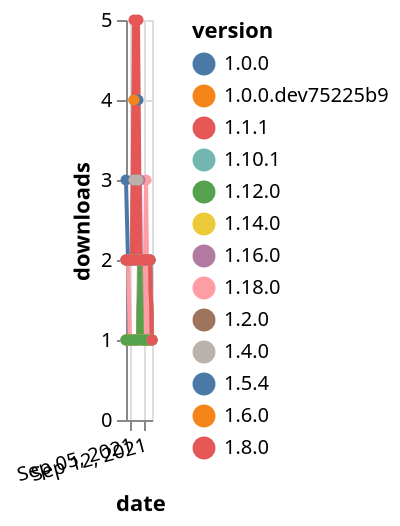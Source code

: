 {"$schema": "https://vega.github.io/schema/vega-lite/v5.json", "description": "A simple bar chart with embedded data.", "data": {"values": [{"date": "2021-09-03", "total": 2597, "delta": 2, "version": "1.0.0.dev75225b9"}, {"date": "2021-09-04", "total": 2599, "delta": 2, "version": "1.0.0.dev75225b9"}, {"date": "2021-09-05", "total": 2601, "delta": 2, "version": "1.0.0.dev75225b9"}, {"date": "2021-09-06", "total": 2603, "delta": 2, "version": "1.0.0.dev75225b9"}, {"date": "2021-09-07", "total": 2606, "delta": 3, "version": "1.0.0.dev75225b9"}, {"date": "2021-09-08", "total": 2608, "delta": 2, "version": "1.0.0.dev75225b9"}, {"date": "2021-09-09", "total": 2611, "delta": 3, "version": "1.0.0.dev75225b9"}, {"date": "2021-09-10", "total": 2613, "delta": 2, "version": "1.0.0.dev75225b9"}, {"date": "2021-09-11", "total": 2615, "delta": 2, "version": "1.0.0.dev75225b9"}, {"date": "2021-09-12", "total": 2617, "delta": 2, "version": "1.0.0.dev75225b9"}, {"date": "2021-09-13", "total": 2619, "delta": 2, "version": "1.0.0.dev75225b9"}, {"date": "2021-09-14", "total": 2621, "delta": 2, "version": "1.0.0.dev75225b9"}, {"date": "2021-09-15", "total": 2623, "delta": 2, "version": "1.0.0.dev75225b9"}, {"date": "2021-09-16", "total": 2624, "delta": 1, "version": "1.0.0.dev75225b9"}, {"date": "2021-09-03", "total": 2873, "delta": 3, "version": "1.5.4"}, {"date": "2021-09-04", "total": 2875, "delta": 2, "version": "1.5.4"}, {"date": "2021-09-05", "total": 2877, "delta": 2, "version": "1.5.4"}, {"date": "2021-09-06", "total": 2879, "delta": 2, "version": "1.5.4"}, {"date": "2021-09-07", "total": 2883, "delta": 4, "version": "1.5.4"}, {"date": "2021-09-08", "total": 2885, "delta": 2, "version": "1.5.4"}, {"date": "2021-09-09", "total": 2889, "delta": 4, "version": "1.5.4"}, {"date": "2021-09-10", "total": 2891, "delta": 2, "version": "1.5.4"}, {"date": "2021-09-11", "total": 2893, "delta": 2, "version": "1.5.4"}, {"date": "2021-09-12", "total": 2895, "delta": 2, "version": "1.5.4"}, {"date": "2021-09-13", "total": 2897, "delta": 2, "version": "1.5.4"}, {"date": "2021-09-14", "total": 2899, "delta": 2, "version": "1.5.4"}, {"date": "2021-09-15", "total": 2901, "delta": 2, "version": "1.5.4"}, {"date": "2021-09-16", "total": 2902, "delta": 1, "version": "1.5.4"}, {"date": "2021-09-03", "total": 2396, "delta": 2, "version": "1.6.0"}, {"date": "2021-09-04", "total": 2398, "delta": 2, "version": "1.6.0"}, {"date": "2021-09-05", "total": 2400, "delta": 2, "version": "1.6.0"}, {"date": "2021-09-06", "total": 2402, "delta": 2, "version": "1.6.0"}, {"date": "2021-09-07", "total": 2406, "delta": 4, "version": "1.6.0"}, {"date": "2021-09-08", "total": 2408, "delta": 2, "version": "1.6.0"}, {"date": "2021-09-09", "total": 2410, "delta": 2, "version": "1.6.0"}, {"date": "2021-09-10", "total": 2412, "delta": 2, "version": "1.6.0"}, {"date": "2021-09-11", "total": 2414, "delta": 2, "version": "1.6.0"}, {"date": "2021-09-12", "total": 2416, "delta": 2, "version": "1.6.0"}, {"date": "2021-09-13", "total": 2418, "delta": 2, "version": "1.6.0"}, {"date": "2021-09-14", "total": 2420, "delta": 2, "version": "1.6.0"}, {"date": "2021-09-15", "total": 2422, "delta": 2, "version": "1.6.0"}, {"date": "2021-09-16", "total": 2423, "delta": 1, "version": "1.6.0"}, {"date": "2021-09-03", "total": 201, "delta": 1, "version": "1.10.1"}, {"date": "2021-09-04", "total": 202, "delta": 1, "version": "1.10.1"}, {"date": "2021-09-05", "total": 203, "delta": 1, "version": "1.10.1"}, {"date": "2021-09-06", "total": 204, "delta": 1, "version": "1.10.1"}, {"date": "2021-09-07", "total": 205, "delta": 1, "version": "1.10.1"}, {"date": "2021-09-08", "total": 206, "delta": 1, "version": "1.10.1"}, {"date": "2021-09-09", "total": 207, "delta": 1, "version": "1.10.1"}, {"date": "2021-09-10", "total": 209, "delta": 2, "version": "1.10.1"}, {"date": "2021-09-11", "total": 210, "delta": 1, "version": "1.10.1"}, {"date": "2021-09-12", "total": 211, "delta": 1, "version": "1.10.1"}, {"date": "2021-09-13", "total": 212, "delta": 1, "version": "1.10.1"}, {"date": "2021-09-14", "total": 213, "delta": 1, "version": "1.10.1"}, {"date": "2021-09-15", "total": 214, "delta": 1, "version": "1.10.1"}, {"date": "2021-09-16", "total": 215, "delta": 1, "version": "1.10.1"}, {"date": "2021-09-03", "total": 124, "delta": 2, "version": "1.18.0"}, {"date": "2021-09-04", "total": 126, "delta": 2, "version": "1.18.0"}, {"date": "2021-09-05", "total": 127, "delta": 1, "version": "1.18.0"}, {"date": "2021-09-06", "total": 128, "delta": 1, "version": "1.18.0"}, {"date": "2021-09-07", "total": 129, "delta": 1, "version": "1.18.0"}, {"date": "2021-09-08", "total": 130, "delta": 1, "version": "1.18.0"}, {"date": "2021-09-09", "total": 131, "delta": 1, "version": "1.18.0"}, {"date": "2021-09-10", "total": 133, "delta": 2, "version": "1.18.0"}, {"date": "2021-09-11", "total": 134, "delta": 1, "version": "1.18.0"}, {"date": "2021-09-12", "total": 135, "delta": 1, "version": "1.18.0"}, {"date": "2021-09-13", "total": 138, "delta": 3, "version": "1.18.0"}, {"date": "2021-09-14", "total": 139, "delta": 1, "version": "1.18.0"}, {"date": "2021-09-15", "total": 140, "delta": 1, "version": "1.18.0"}, {"date": "2021-09-16", "total": 141, "delta": 1, "version": "1.18.0"}, {"date": "2021-09-03", "total": 15482, "delta": 1, "version": "1.8.0"}, {"date": "2021-09-04", "total": 15483, "delta": 1, "version": "1.8.0"}, {"date": "2021-09-05", "total": 15484, "delta": 1, "version": "1.8.0"}, {"date": "2021-09-06", "total": 15485, "delta": 1, "version": "1.8.0"}, {"date": "2021-09-07", "total": 15486, "delta": 1, "version": "1.8.0"}, {"date": "2021-09-08", "total": 15487, "delta": 1, "version": "1.8.0"}, {"date": "2021-09-09", "total": 15488, "delta": 1, "version": "1.8.0"}, {"date": "2021-09-10", "total": 15490, "delta": 2, "version": "1.8.0"}, {"date": "2021-09-11", "total": 15491, "delta": 1, "version": "1.8.0"}, {"date": "2021-09-12", "total": 15492, "delta": 1, "version": "1.8.0"}, {"date": "2021-09-13", "total": 15493, "delta": 1, "version": "1.8.0"}, {"date": "2021-09-14", "total": 15494, "delta": 1, "version": "1.8.0"}, {"date": "2021-09-15", "total": 15495, "delta": 1, "version": "1.8.0"}, {"date": "2021-09-16", "total": 15496, "delta": 1, "version": "1.8.0"}, {"date": "2021-09-03", "total": 2539, "delta": 2, "version": "1.0.0"}, {"date": "2021-09-04", "total": 2541, "delta": 2, "version": "1.0.0"}, {"date": "2021-09-05", "total": 2543, "delta": 2, "version": "1.0.0"}, {"date": "2021-09-06", "total": 2545, "delta": 2, "version": "1.0.0"}, {"date": "2021-09-07", "total": 2548, "delta": 3, "version": "1.0.0"}, {"date": "2021-09-08", "total": 2550, "delta": 2, "version": "1.0.0"}, {"date": "2021-09-09", "total": 2552, "delta": 2, "version": "1.0.0"}, {"date": "2021-09-10", "total": 2554, "delta": 2, "version": "1.0.0"}, {"date": "2021-09-11", "total": 2556, "delta": 2, "version": "1.0.0"}, {"date": "2021-09-12", "total": 2558, "delta": 2, "version": "1.0.0"}, {"date": "2021-09-13", "total": 2560, "delta": 2, "version": "1.0.0"}, {"date": "2021-09-14", "total": 2562, "delta": 2, "version": "1.0.0"}, {"date": "2021-09-15", "total": 2564, "delta": 2, "version": "1.0.0"}, {"date": "2021-09-16", "total": 2565, "delta": 1, "version": "1.0.0"}, {"date": "2021-09-03", "total": 198, "delta": 1, "version": "1.16.0"}, {"date": "2021-09-04", "total": 199, "delta": 1, "version": "1.16.0"}, {"date": "2021-09-05", "total": 200, "delta": 1, "version": "1.16.0"}, {"date": "2021-09-06", "total": 201, "delta": 1, "version": "1.16.0"}, {"date": "2021-09-07", "total": 202, "delta": 1, "version": "1.16.0"}, {"date": "2021-09-08", "total": 203, "delta": 1, "version": "1.16.0"}, {"date": "2021-09-09", "total": 204, "delta": 1, "version": "1.16.0"}, {"date": "2021-09-10", "total": 207, "delta": 3, "version": "1.16.0"}, {"date": "2021-09-11", "total": 208, "delta": 1, "version": "1.16.0"}, {"date": "2021-09-12", "total": 209, "delta": 1, "version": "1.16.0"}, {"date": "2021-09-13", "total": 210, "delta": 1, "version": "1.16.0"}, {"date": "2021-09-14", "total": 211, "delta": 1, "version": "1.16.0"}, {"date": "2021-09-15", "total": 212, "delta": 1, "version": "1.16.0"}, {"date": "2021-09-16", "total": 213, "delta": 1, "version": "1.16.0"}, {"date": "2021-09-03", "total": 2561, "delta": 2, "version": "1.2.0"}, {"date": "2021-09-04", "total": 2563, "delta": 2, "version": "1.2.0"}, {"date": "2021-09-05", "total": 2565, "delta": 2, "version": "1.2.0"}, {"date": "2021-09-06", "total": 2567, "delta": 2, "version": "1.2.0"}, {"date": "2021-09-07", "total": 2570, "delta": 3, "version": "1.2.0"}, {"date": "2021-09-08", "total": 2572, "delta": 2, "version": "1.2.0"}, {"date": "2021-09-09", "total": 2575, "delta": 3, "version": "1.2.0"}, {"date": "2021-09-10", "total": 2577, "delta": 2, "version": "1.2.0"}, {"date": "2021-09-11", "total": 2579, "delta": 2, "version": "1.2.0"}, {"date": "2021-09-12", "total": 2581, "delta": 2, "version": "1.2.0"}, {"date": "2021-09-13", "total": 2583, "delta": 2, "version": "1.2.0"}, {"date": "2021-09-14", "total": 2585, "delta": 2, "version": "1.2.0"}, {"date": "2021-09-15", "total": 2587, "delta": 2, "version": "1.2.0"}, {"date": "2021-09-16", "total": 2588, "delta": 1, "version": "1.2.0"}, {"date": "2021-09-03", "total": 175, "delta": 1, "version": "1.14.0"}, {"date": "2021-09-04", "total": 176, "delta": 1, "version": "1.14.0"}, {"date": "2021-09-05", "total": 177, "delta": 1, "version": "1.14.0"}, {"date": "2021-09-06", "total": 178, "delta": 1, "version": "1.14.0"}, {"date": "2021-09-07", "total": 179, "delta": 1, "version": "1.14.0"}, {"date": "2021-09-08", "total": 180, "delta": 1, "version": "1.14.0"}, {"date": "2021-09-09", "total": 181, "delta": 1, "version": "1.14.0"}, {"date": "2021-09-10", "total": 183, "delta": 2, "version": "1.14.0"}, {"date": "2021-09-11", "total": 184, "delta": 1, "version": "1.14.0"}, {"date": "2021-09-12", "total": 185, "delta": 1, "version": "1.14.0"}, {"date": "2021-09-13", "total": 186, "delta": 1, "version": "1.14.0"}, {"date": "2021-09-14", "total": 187, "delta": 1, "version": "1.14.0"}, {"date": "2021-09-15", "total": 188, "delta": 1, "version": "1.14.0"}, {"date": "2021-09-16", "total": 189, "delta": 1, "version": "1.14.0"}, {"date": "2021-09-03", "total": 201, "delta": 1, "version": "1.12.0"}, {"date": "2021-09-04", "total": 202, "delta": 1, "version": "1.12.0"}, {"date": "2021-09-05", "total": 203, "delta": 1, "version": "1.12.0"}, {"date": "2021-09-06", "total": 204, "delta": 1, "version": "1.12.0"}, {"date": "2021-09-07", "total": 205, "delta": 1, "version": "1.12.0"}, {"date": "2021-09-08", "total": 206, "delta": 1, "version": "1.12.0"}, {"date": "2021-09-09", "total": 207, "delta": 1, "version": "1.12.0"}, {"date": "2021-09-10", "total": 209, "delta": 2, "version": "1.12.0"}, {"date": "2021-09-11", "total": 210, "delta": 1, "version": "1.12.0"}, {"date": "2021-09-12", "total": 211, "delta": 1, "version": "1.12.0"}, {"date": "2021-09-13", "total": 212, "delta": 1, "version": "1.12.0"}, {"date": "2021-09-14", "total": 213, "delta": 1, "version": "1.12.0"}, {"date": "2021-09-15", "total": 214, "delta": 1, "version": "1.12.0"}, {"date": "2021-09-16", "total": 215, "delta": 1, "version": "1.12.0"}, {"date": "2021-09-03", "total": 2601, "delta": 2, "version": "1.4.0"}, {"date": "2021-09-04", "total": 2603, "delta": 2, "version": "1.4.0"}, {"date": "2021-09-05", "total": 2605, "delta": 2, "version": "1.4.0"}, {"date": "2021-09-06", "total": 2607, "delta": 2, "version": "1.4.0"}, {"date": "2021-09-07", "total": 2610, "delta": 3, "version": "1.4.0"}, {"date": "2021-09-08", "total": 2612, "delta": 2, "version": "1.4.0"}, {"date": "2021-09-09", "total": 2615, "delta": 3, "version": "1.4.0"}, {"date": "2021-09-10", "total": 2617, "delta": 2, "version": "1.4.0"}, {"date": "2021-09-11", "total": 2619, "delta": 2, "version": "1.4.0"}, {"date": "2021-09-12", "total": 2621, "delta": 2, "version": "1.4.0"}, {"date": "2021-09-13", "total": 2623, "delta": 2, "version": "1.4.0"}, {"date": "2021-09-14", "total": 2625, "delta": 2, "version": "1.4.0"}, {"date": "2021-09-15", "total": 2627, "delta": 2, "version": "1.4.0"}, {"date": "2021-09-16", "total": 2628, "delta": 1, "version": "1.4.0"}, {"date": "2021-09-03", "total": 3793, "delta": 2, "version": "1.1.1"}, {"date": "2021-09-04", "total": 3795, "delta": 2, "version": "1.1.1"}, {"date": "2021-09-05", "total": 3797, "delta": 2, "version": "1.1.1"}, {"date": "2021-09-06", "total": 3799, "delta": 2, "version": "1.1.1"}, {"date": "2021-09-07", "total": 3804, "delta": 5, "version": "1.1.1"}, {"date": "2021-09-08", "total": 3806, "delta": 2, "version": "1.1.1"}, {"date": "2021-09-09", "total": 3811, "delta": 5, "version": "1.1.1"}, {"date": "2021-09-10", "total": 3813, "delta": 2, "version": "1.1.1"}, {"date": "2021-09-11", "total": 3815, "delta": 2, "version": "1.1.1"}, {"date": "2021-09-12", "total": 3817, "delta": 2, "version": "1.1.1"}, {"date": "2021-09-13", "total": 3819, "delta": 2, "version": "1.1.1"}, {"date": "2021-09-14", "total": 3821, "delta": 2, "version": "1.1.1"}, {"date": "2021-09-15", "total": 3823, "delta": 2, "version": "1.1.1"}, {"date": "2021-09-16", "total": 3824, "delta": 1, "version": "1.1.1"}]}, "width": "container", "mark": {"type": "line", "point": {"filled": true}}, "encoding": {"x": {"field": "date", "type": "temporal", "timeUnit": "yearmonthdate", "title": "date", "axis": {"labelAngle": -15}}, "y": {"field": "delta", "type": "quantitative", "title": "downloads"}, "color": {"field": "version", "type": "nominal"}, "tooltip": {"field": "delta"}}}